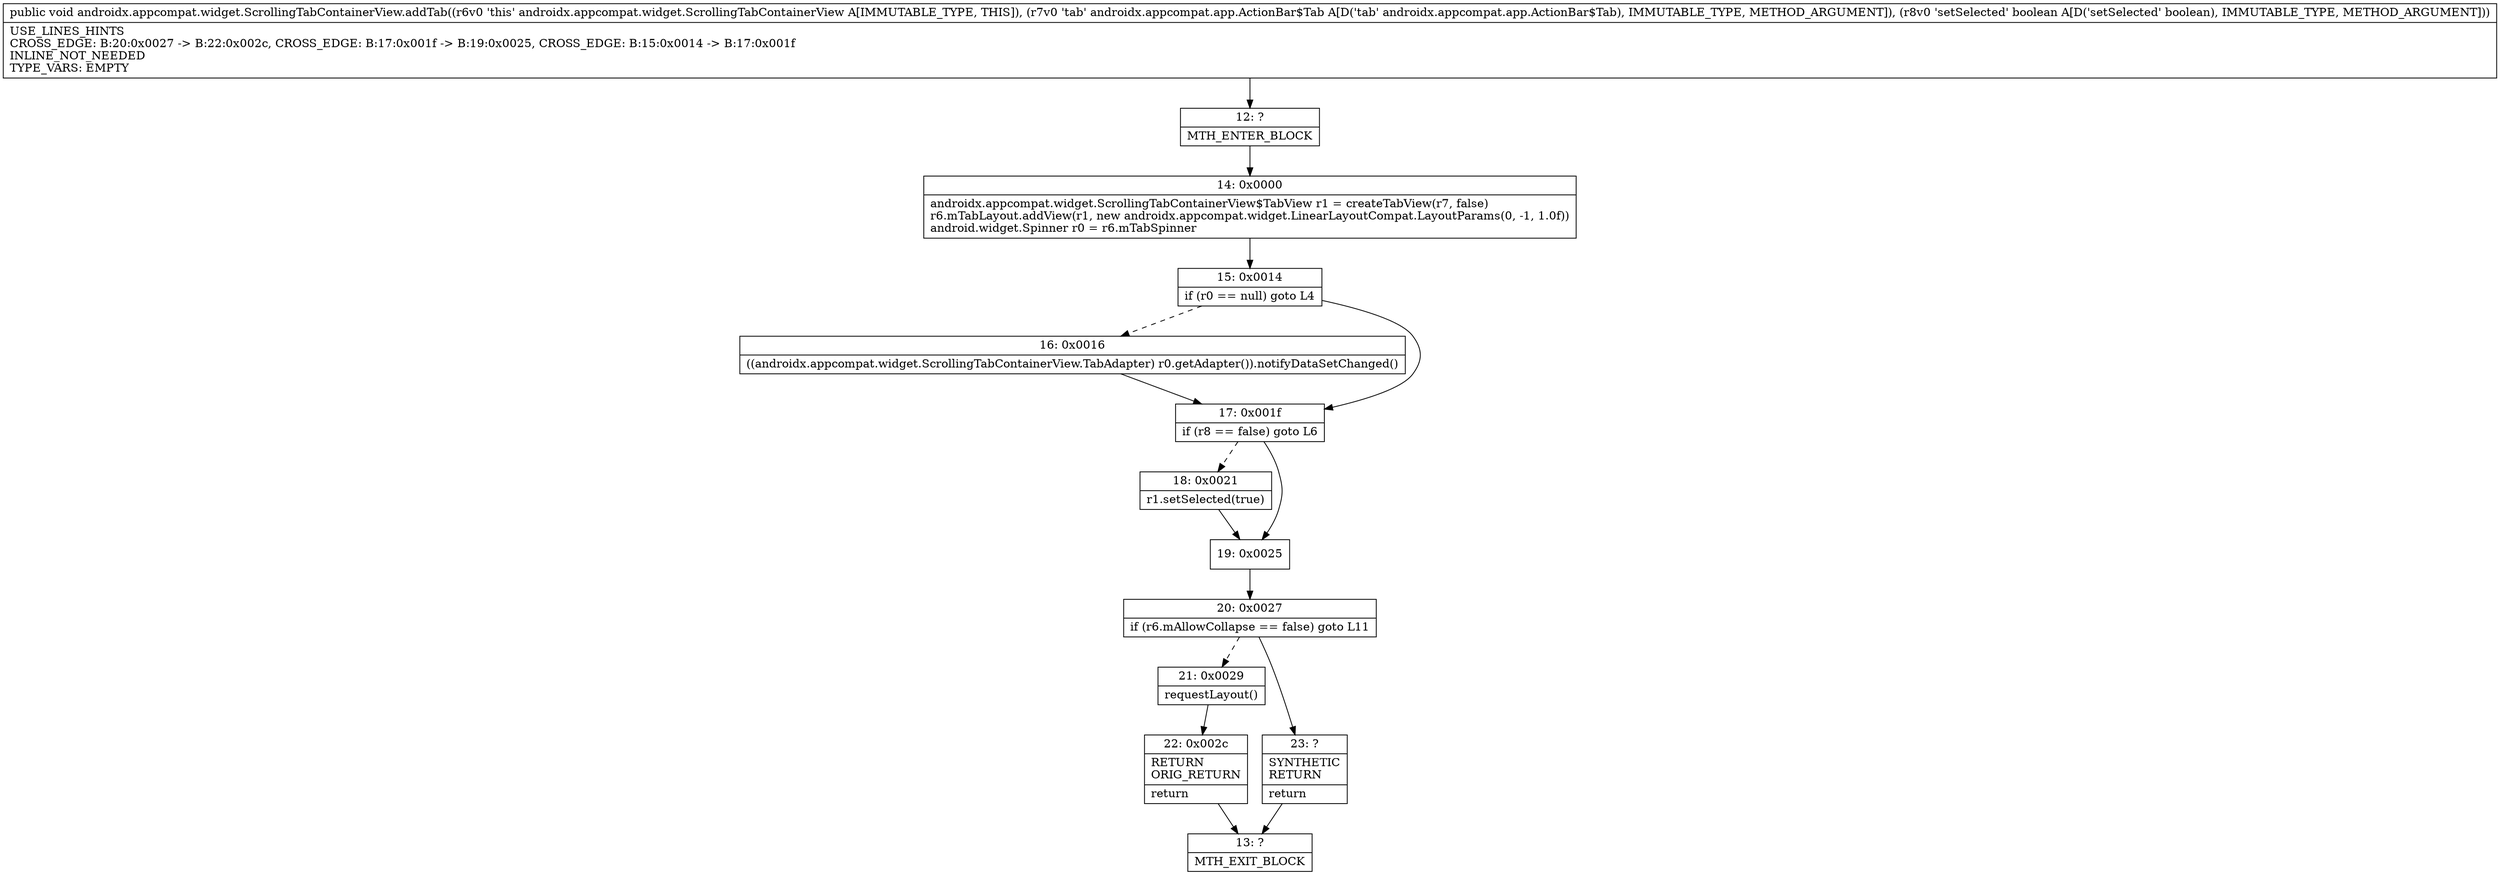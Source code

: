 digraph "CFG forandroidx.appcompat.widget.ScrollingTabContainerView.addTab(Landroidx\/appcompat\/app\/ActionBar$Tab;Z)V" {
Node_12 [shape=record,label="{12\:\ ?|MTH_ENTER_BLOCK\l}"];
Node_14 [shape=record,label="{14\:\ 0x0000|androidx.appcompat.widget.ScrollingTabContainerView$TabView r1 = createTabView(r7, false)\lr6.mTabLayout.addView(r1, new androidx.appcompat.widget.LinearLayoutCompat.LayoutParams(0, \-1, 1.0f))\landroid.widget.Spinner r0 = r6.mTabSpinner\l}"];
Node_15 [shape=record,label="{15\:\ 0x0014|if (r0 == null) goto L4\l}"];
Node_16 [shape=record,label="{16\:\ 0x0016|((androidx.appcompat.widget.ScrollingTabContainerView.TabAdapter) r0.getAdapter()).notifyDataSetChanged()\l}"];
Node_17 [shape=record,label="{17\:\ 0x001f|if (r8 == false) goto L6\l}"];
Node_18 [shape=record,label="{18\:\ 0x0021|r1.setSelected(true)\l}"];
Node_19 [shape=record,label="{19\:\ 0x0025}"];
Node_20 [shape=record,label="{20\:\ 0x0027|if (r6.mAllowCollapse == false) goto L11\l}"];
Node_21 [shape=record,label="{21\:\ 0x0029|requestLayout()\l}"];
Node_22 [shape=record,label="{22\:\ 0x002c|RETURN\lORIG_RETURN\l|return\l}"];
Node_13 [shape=record,label="{13\:\ ?|MTH_EXIT_BLOCK\l}"];
Node_23 [shape=record,label="{23\:\ ?|SYNTHETIC\lRETURN\l|return\l}"];
MethodNode[shape=record,label="{public void androidx.appcompat.widget.ScrollingTabContainerView.addTab((r6v0 'this' androidx.appcompat.widget.ScrollingTabContainerView A[IMMUTABLE_TYPE, THIS]), (r7v0 'tab' androidx.appcompat.app.ActionBar$Tab A[D('tab' androidx.appcompat.app.ActionBar$Tab), IMMUTABLE_TYPE, METHOD_ARGUMENT]), (r8v0 'setSelected' boolean A[D('setSelected' boolean), IMMUTABLE_TYPE, METHOD_ARGUMENT]))  | USE_LINES_HINTS\lCROSS_EDGE: B:20:0x0027 \-\> B:22:0x002c, CROSS_EDGE: B:17:0x001f \-\> B:19:0x0025, CROSS_EDGE: B:15:0x0014 \-\> B:17:0x001f\lINLINE_NOT_NEEDED\lTYPE_VARS: EMPTY\l}"];
MethodNode -> Node_12;Node_12 -> Node_14;
Node_14 -> Node_15;
Node_15 -> Node_16[style=dashed];
Node_15 -> Node_17;
Node_16 -> Node_17;
Node_17 -> Node_18[style=dashed];
Node_17 -> Node_19;
Node_18 -> Node_19;
Node_19 -> Node_20;
Node_20 -> Node_21[style=dashed];
Node_20 -> Node_23;
Node_21 -> Node_22;
Node_22 -> Node_13;
Node_23 -> Node_13;
}

